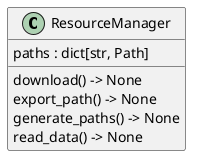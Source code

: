 @startuml classes
set namespaceSeparator none
class "ResourceManager" as managers.resource.ResourceManager {
  paths : dict[str, Path]
  download() -> None
  export_path() -> None
  generate_paths() -> None
  read_data() -> None
}
@enduml
